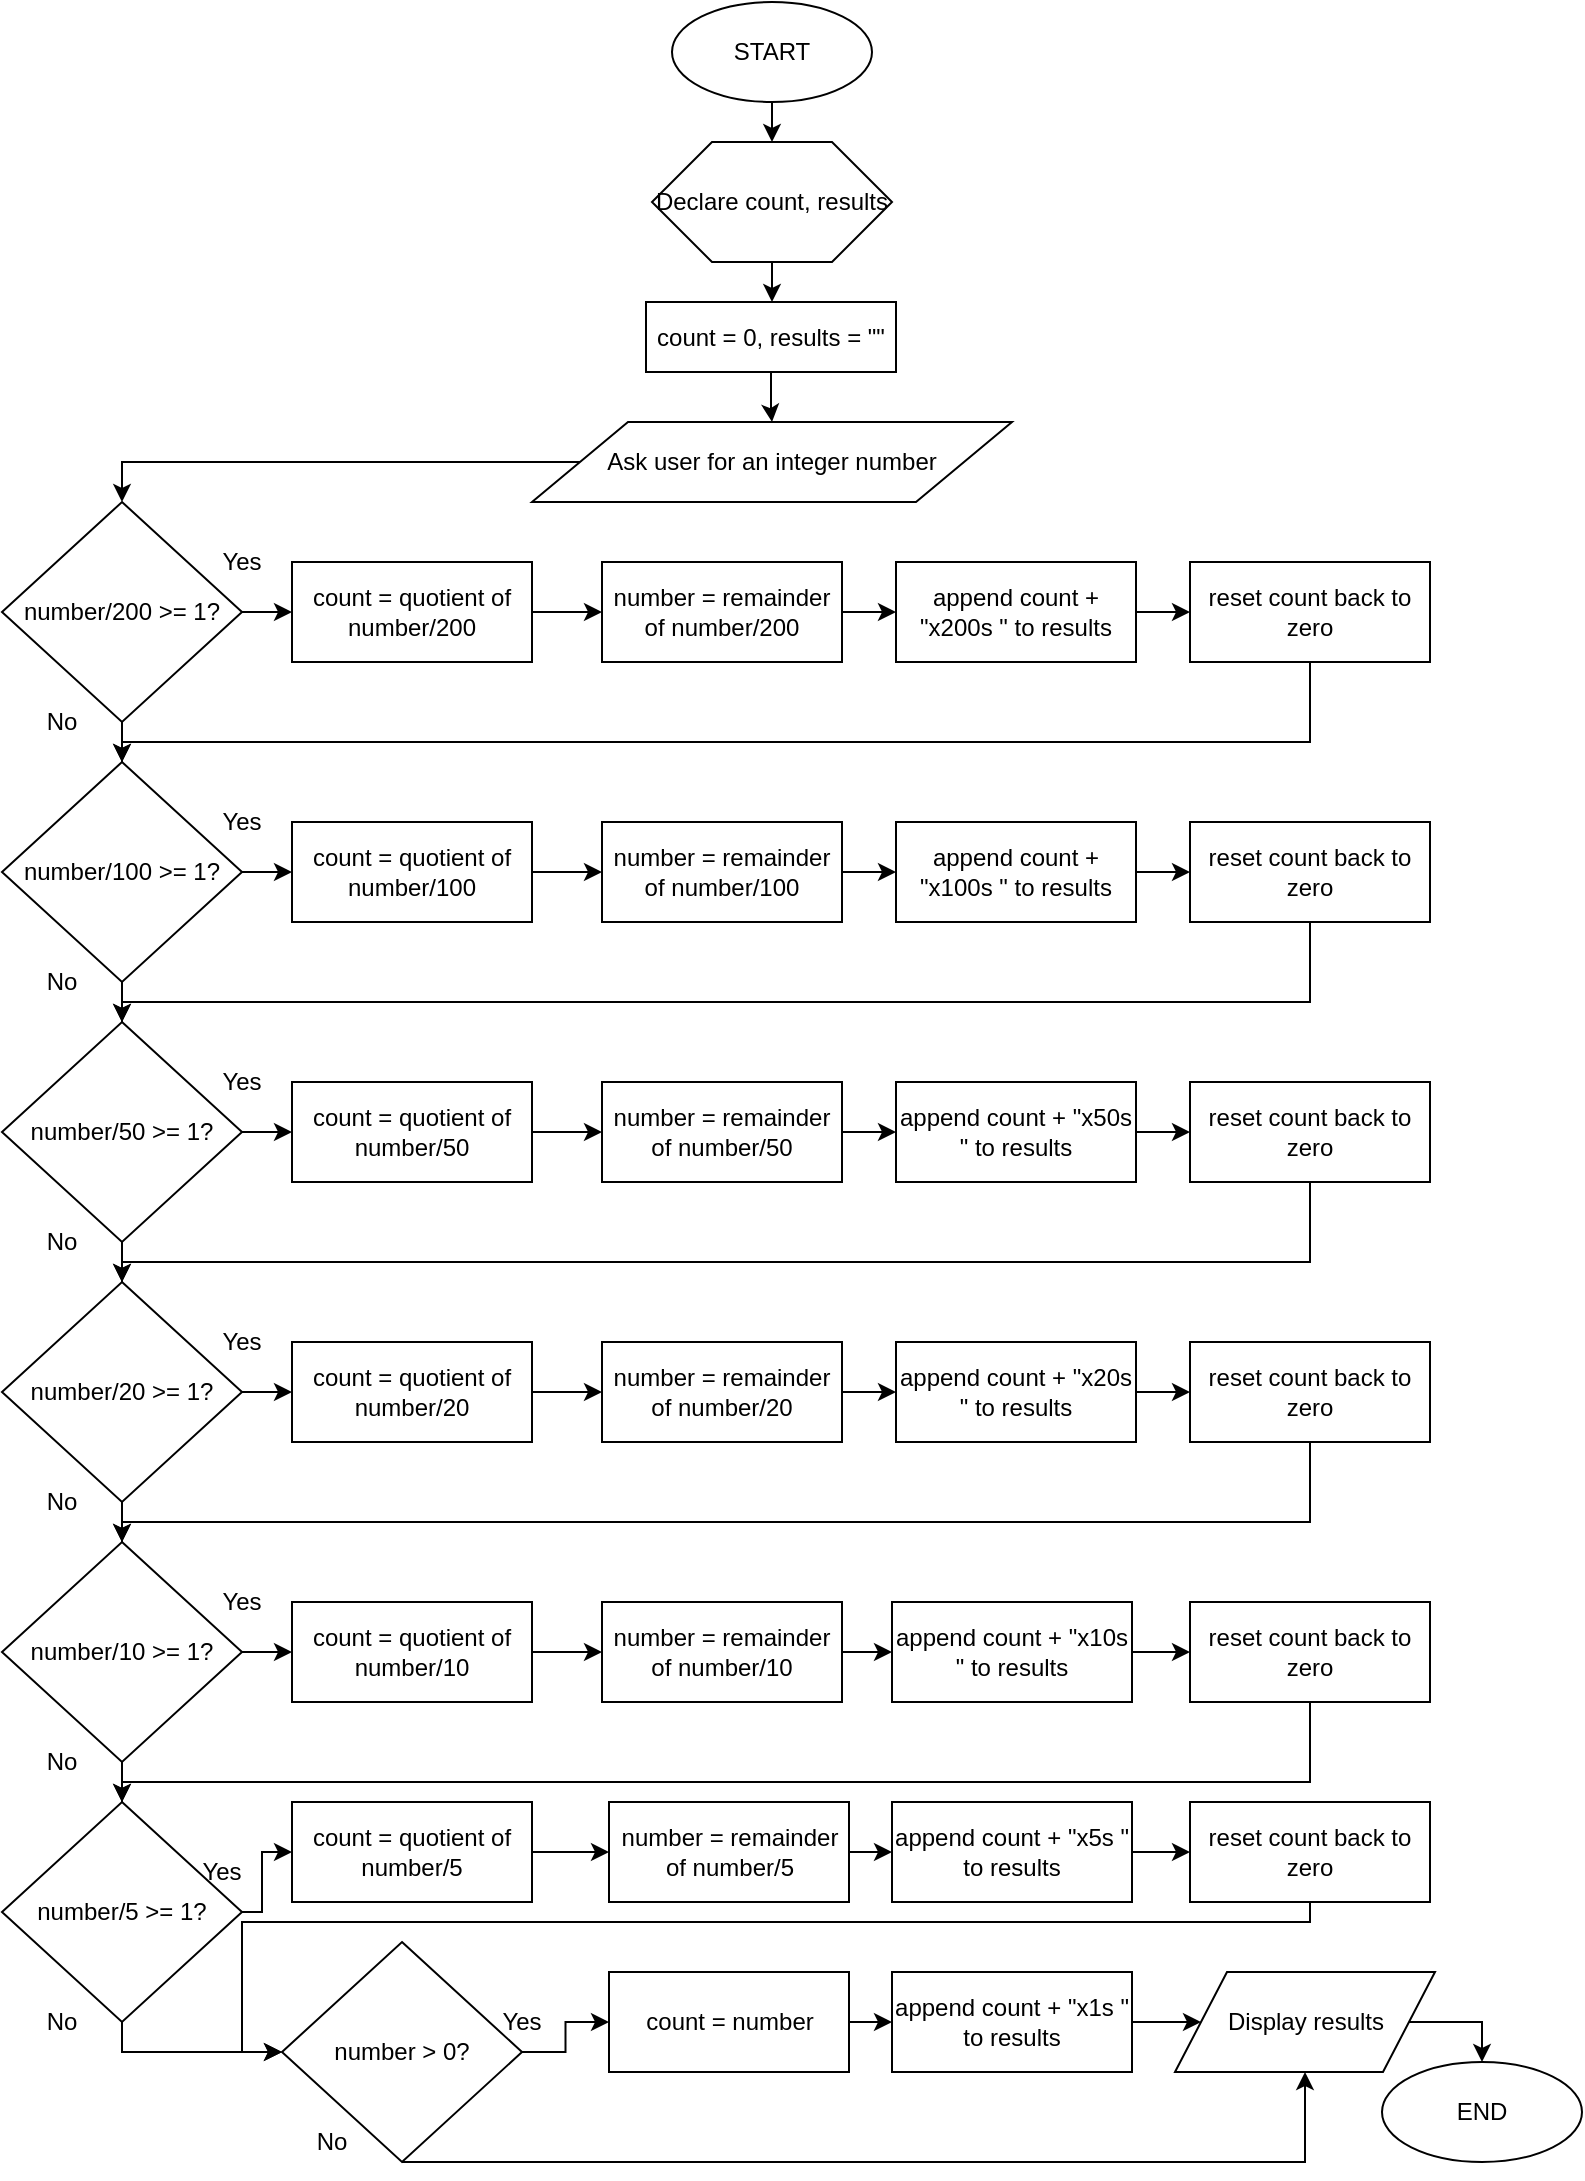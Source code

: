<mxfile version="12.3.9" type="github" pages="1">
  <diagram id="nLrV005SfC70-Y0LDAL0" name="Page-1">
    <mxGraphModel dx="868" dy="479" grid="1" gridSize="10" guides="1" tooltips="1" connect="1" arrows="1" fold="1" page="1" pageScale="1" pageWidth="850" pageHeight="1100" math="0" shadow="0">
      <root>
        <mxCell id="0"/>
        <mxCell id="1" parent="0"/>
        <mxCell id="q7iPShzVkiedBtI2jCNj-25" style="edgeStyle=orthogonalEdgeStyle;rounded=0;orthogonalLoop=1;jettySize=auto;html=1;exitX=0.5;exitY=1;exitDx=0;exitDy=0;entryX=0.5;entryY=0;entryDx=0;entryDy=0;" parent="1" source="q7iPShzVkiedBtI2jCNj-1" target="q7iPShzVkiedBtI2jCNj-3" edge="1">
          <mxGeometry relative="1" as="geometry"/>
        </mxCell>
        <mxCell id="q7iPShzVkiedBtI2jCNj-1" value="START" style="ellipse;whiteSpace=wrap;html=1;" parent="1" vertex="1">
          <mxGeometry x="375" y="10" width="100" height="50" as="geometry"/>
        </mxCell>
        <mxCell id="q7iPShzVkiedBtI2jCNj-2" value="END" style="ellipse;whiteSpace=wrap;html=1;" parent="1" vertex="1">
          <mxGeometry x="730" y="1040" width="100" height="50" as="geometry"/>
        </mxCell>
        <mxCell id="q7iPShzVkiedBtI2jCNj-26" style="edgeStyle=orthogonalEdgeStyle;rounded=0;orthogonalLoop=1;jettySize=auto;html=1;entryX=0.5;entryY=0;entryDx=0;entryDy=0;" parent="1" source="q7iPShzVkiedBtI2jCNj-3" target="q7iPShzVkiedBtI2jCNj-5" edge="1">
          <mxGeometry relative="1" as="geometry"/>
        </mxCell>
        <mxCell id="q7iPShzVkiedBtI2jCNj-3" value="Declare count, results" style="shape=hexagon;perimeter=hexagonPerimeter2;whiteSpace=wrap;html=1;" parent="1" vertex="1">
          <mxGeometry x="365" y="80" width="120" height="60" as="geometry"/>
        </mxCell>
        <mxCell id="q7iPShzVkiedBtI2jCNj-24" style="edgeStyle=orthogonalEdgeStyle;rounded=0;orthogonalLoop=1;jettySize=auto;html=1;entryX=0.5;entryY=0;entryDx=0;entryDy=0;" parent="1" source="q7iPShzVkiedBtI2jCNj-4" target="q7iPShzVkiedBtI2jCNj-6" edge="1">
          <mxGeometry relative="1" as="geometry"/>
        </mxCell>
        <mxCell id="q7iPShzVkiedBtI2jCNj-4" value="Ask user for an integer number" style="shape=parallelogram;perimeter=parallelogramPerimeter;whiteSpace=wrap;html=1;" parent="1" vertex="1">
          <mxGeometry x="305" y="220" width="240" height="40" as="geometry"/>
        </mxCell>
        <mxCell id="q7iPShzVkiedBtI2jCNj-31" style="edgeStyle=orthogonalEdgeStyle;rounded=0;orthogonalLoop=1;jettySize=auto;html=1;entryX=0.5;entryY=0;entryDx=0;entryDy=0;" parent="1" source="q7iPShzVkiedBtI2jCNj-5" target="q7iPShzVkiedBtI2jCNj-4" edge="1">
          <mxGeometry relative="1" as="geometry"/>
        </mxCell>
        <mxCell id="q7iPShzVkiedBtI2jCNj-5" value="count = 0, results = &quot;&quot;" style="rounded=0;whiteSpace=wrap;html=1;" parent="1" vertex="1">
          <mxGeometry x="362" y="160" width="125" height="35" as="geometry"/>
        </mxCell>
        <mxCell id="q7iPShzVkiedBtI2jCNj-15" style="edgeStyle=orthogonalEdgeStyle;rounded=0;orthogonalLoop=1;jettySize=auto;html=1;entryX=0;entryY=0.5;entryDx=0;entryDy=0;" parent="1" source="q7iPShzVkiedBtI2jCNj-6" target="q7iPShzVkiedBtI2jCNj-12" edge="1">
          <mxGeometry relative="1" as="geometry"/>
        </mxCell>
        <mxCell id="q7iPShzVkiedBtI2jCNj-19" style="edgeStyle=orthogonalEdgeStyle;rounded=0;orthogonalLoop=1;jettySize=auto;html=1;entryX=0.5;entryY=0;entryDx=0;entryDy=0;" parent="1" source="q7iPShzVkiedBtI2jCNj-6" target="q7iPShzVkiedBtI2jCNj-7" edge="1">
          <mxGeometry relative="1" as="geometry"/>
        </mxCell>
        <mxCell id="q7iPShzVkiedBtI2jCNj-6" value="number/200 &amp;gt;= 1?" style="rhombus;whiteSpace=wrap;html=1;" parent="1" vertex="1">
          <mxGeometry x="40" y="260" width="120" height="110" as="geometry"/>
        </mxCell>
        <mxCell id="hdde1lct7cE2Mw9mdJ7z-5" style="edgeStyle=orthogonalEdgeStyle;rounded=0;orthogonalLoop=1;jettySize=auto;html=1;entryX=0;entryY=0.5;entryDx=0;entryDy=0;" edge="1" parent="1" source="q7iPShzVkiedBtI2jCNj-7" target="hdde1lct7cE2Mw9mdJ7z-1">
          <mxGeometry relative="1" as="geometry"/>
        </mxCell>
        <mxCell id="hdde1lct7cE2Mw9mdJ7z-9" style="edgeStyle=orthogonalEdgeStyle;rounded=0;orthogonalLoop=1;jettySize=auto;html=1;entryX=0.5;entryY=0;entryDx=0;entryDy=0;" edge="1" parent="1" source="q7iPShzVkiedBtI2jCNj-7" target="q7iPShzVkiedBtI2jCNj-8">
          <mxGeometry relative="1" as="geometry"/>
        </mxCell>
        <mxCell id="q7iPShzVkiedBtI2jCNj-7" value="number/100 &amp;gt;= 1?" style="rhombus;whiteSpace=wrap;html=1;" parent="1" vertex="1">
          <mxGeometry x="40" y="390" width="120" height="110" as="geometry"/>
        </mxCell>
        <mxCell id="hdde1lct7cE2Mw9mdJ7z-56" style="edgeStyle=orthogonalEdgeStyle;rounded=0;orthogonalLoop=1;jettySize=auto;html=1;entryX=0.5;entryY=0;entryDx=0;entryDy=0;" edge="1" parent="1" source="q7iPShzVkiedBtI2jCNj-8" target="q7iPShzVkiedBtI2jCNj-9">
          <mxGeometry relative="1" as="geometry"/>
        </mxCell>
        <mxCell id="hdde1lct7cE2Mw9mdJ7z-62" style="edgeStyle=orthogonalEdgeStyle;rounded=0;orthogonalLoop=1;jettySize=auto;html=1;entryX=0;entryY=0.5;entryDx=0;entryDy=0;" edge="1" parent="1" source="q7iPShzVkiedBtI2jCNj-8" target="hdde1lct7cE2Mw9mdJ7z-11">
          <mxGeometry relative="1" as="geometry"/>
        </mxCell>
        <mxCell id="q7iPShzVkiedBtI2jCNj-8" value="number/50 &amp;gt;= 1?" style="rhombus;whiteSpace=wrap;html=1;" parent="1" vertex="1">
          <mxGeometry x="40" y="520" width="120" height="110" as="geometry"/>
        </mxCell>
        <mxCell id="hdde1lct7cE2Mw9mdJ7z-45" style="edgeStyle=orthogonalEdgeStyle;rounded=0;orthogonalLoop=1;jettySize=auto;html=1;entryX=0.5;entryY=0;entryDx=0;entryDy=0;" edge="1" parent="1" source="q7iPShzVkiedBtI2jCNj-9" target="q7iPShzVkiedBtI2jCNj-10">
          <mxGeometry relative="1" as="geometry"/>
        </mxCell>
        <mxCell id="hdde1lct7cE2Mw9mdJ7z-46" style="edgeStyle=orthogonalEdgeStyle;rounded=0;orthogonalLoop=1;jettySize=auto;html=1;entryX=0;entryY=0.5;entryDx=0;entryDy=0;" edge="1" parent="1" source="q7iPShzVkiedBtI2jCNj-9" target="hdde1lct7cE2Mw9mdJ7z-15">
          <mxGeometry relative="1" as="geometry"/>
        </mxCell>
        <mxCell id="q7iPShzVkiedBtI2jCNj-9" value="number/20 &amp;gt;= 1?" style="rhombus;whiteSpace=wrap;html=1;" parent="1" vertex="1">
          <mxGeometry x="40" y="650" width="120" height="110" as="geometry"/>
        </mxCell>
        <mxCell id="hdde1lct7cE2Mw9mdJ7z-38" style="edgeStyle=orthogonalEdgeStyle;rounded=0;orthogonalLoop=1;jettySize=auto;html=1;entryX=0;entryY=0.5;entryDx=0;entryDy=0;" edge="1" parent="1" source="q7iPShzVkiedBtI2jCNj-10" target="hdde1lct7cE2Mw9mdJ7z-19">
          <mxGeometry relative="1" as="geometry"/>
        </mxCell>
        <mxCell id="hdde1lct7cE2Mw9mdJ7z-70" style="edgeStyle=orthogonalEdgeStyle;rounded=0;orthogonalLoop=1;jettySize=auto;html=1;entryX=0.5;entryY=0;entryDx=0;entryDy=0;" edge="1" parent="1" source="q7iPShzVkiedBtI2jCNj-10" target="q7iPShzVkiedBtI2jCNj-11">
          <mxGeometry relative="1" as="geometry"/>
        </mxCell>
        <mxCell id="q7iPShzVkiedBtI2jCNj-10" value="number/10 &amp;gt;= 1?" style="rhombus;whiteSpace=wrap;html=1;" parent="1" vertex="1">
          <mxGeometry x="40" y="780" width="120" height="110" as="geometry"/>
        </mxCell>
        <mxCell id="hdde1lct7cE2Mw9mdJ7z-32" style="edgeStyle=orthogonalEdgeStyle;rounded=0;orthogonalLoop=1;jettySize=auto;html=1;entryX=0;entryY=0.5;entryDx=0;entryDy=0;" edge="1" parent="1" source="q7iPShzVkiedBtI2jCNj-11" target="hdde1lct7cE2Mw9mdJ7z-23">
          <mxGeometry relative="1" as="geometry">
            <Array as="points">
              <mxPoint x="170" y="965"/>
              <mxPoint x="170" y="935"/>
            </Array>
          </mxGeometry>
        </mxCell>
        <mxCell id="hdde1lct7cE2Mw9mdJ7z-68" style="edgeStyle=orthogonalEdgeStyle;rounded=0;orthogonalLoop=1;jettySize=auto;html=1;entryX=0;entryY=0.5;entryDx=0;entryDy=0;" edge="1" parent="1" source="q7iPShzVkiedBtI2jCNj-11" target="hdde1lct7cE2Mw9mdJ7z-52">
          <mxGeometry relative="1" as="geometry">
            <Array as="points">
              <mxPoint x="100" y="1035"/>
            </Array>
          </mxGeometry>
        </mxCell>
        <mxCell id="q7iPShzVkiedBtI2jCNj-11" value="number/5 &amp;gt;= 1?" style="rhombus;whiteSpace=wrap;html=1;" parent="1" vertex="1">
          <mxGeometry x="40" y="910" width="120" height="110" as="geometry"/>
        </mxCell>
        <mxCell id="q7iPShzVkiedBtI2jCNj-16" style="edgeStyle=orthogonalEdgeStyle;rounded=0;orthogonalLoop=1;jettySize=auto;html=1;entryX=0;entryY=0.5;entryDx=0;entryDy=0;" parent="1" source="q7iPShzVkiedBtI2jCNj-12" target="q7iPShzVkiedBtI2jCNj-13" edge="1">
          <mxGeometry relative="1" as="geometry"/>
        </mxCell>
        <mxCell id="q7iPShzVkiedBtI2jCNj-12" value="count = quotient of number/200" style="rounded=0;whiteSpace=wrap;html=1;" parent="1" vertex="1">
          <mxGeometry x="185" y="290" width="120" height="50" as="geometry"/>
        </mxCell>
        <mxCell id="q7iPShzVkiedBtI2jCNj-18" style="edgeStyle=orthogonalEdgeStyle;rounded=0;orthogonalLoop=1;jettySize=auto;html=1;entryX=0;entryY=0.5;entryDx=0;entryDy=0;" parent="1" source="q7iPShzVkiedBtI2jCNj-13" target="q7iPShzVkiedBtI2jCNj-14" edge="1">
          <mxGeometry relative="1" as="geometry"/>
        </mxCell>
        <mxCell id="q7iPShzVkiedBtI2jCNj-13" value="number = remainder of number/200" style="rounded=0;whiteSpace=wrap;html=1;" parent="1" vertex="1">
          <mxGeometry x="340" y="290" width="120" height="50" as="geometry"/>
        </mxCell>
        <mxCell id="q7iPShzVkiedBtI2jCNj-22" style="edgeStyle=orthogonalEdgeStyle;rounded=0;orthogonalLoop=1;jettySize=auto;html=1;entryX=0;entryY=0.5;entryDx=0;entryDy=0;" parent="1" source="q7iPShzVkiedBtI2jCNj-14" target="q7iPShzVkiedBtI2jCNj-21" edge="1">
          <mxGeometry relative="1" as="geometry"/>
        </mxCell>
        <mxCell id="q7iPShzVkiedBtI2jCNj-14" value="append count + &quot;x200s &quot; to results" style="rounded=0;whiteSpace=wrap;html=1;" parent="1" vertex="1">
          <mxGeometry x="487" y="290" width="120" height="50" as="geometry"/>
        </mxCell>
        <mxCell id="q7iPShzVkiedBtI2jCNj-23" style="edgeStyle=orthogonalEdgeStyle;rounded=0;orthogonalLoop=1;jettySize=auto;html=1;entryX=0.5;entryY=0;entryDx=0;entryDy=0;" parent="1" source="q7iPShzVkiedBtI2jCNj-21" target="q7iPShzVkiedBtI2jCNj-7" edge="1">
          <mxGeometry relative="1" as="geometry">
            <Array as="points">
              <mxPoint x="694" y="380"/>
              <mxPoint x="100" y="380"/>
            </Array>
          </mxGeometry>
        </mxCell>
        <mxCell id="q7iPShzVkiedBtI2jCNj-21" value="reset count back to zero" style="rounded=0;whiteSpace=wrap;html=1;" parent="1" vertex="1">
          <mxGeometry x="634" y="290" width="120" height="50" as="geometry"/>
        </mxCell>
        <mxCell id="hdde1lct7cE2Mw9mdJ7z-6" style="edgeStyle=orthogonalEdgeStyle;rounded=0;orthogonalLoop=1;jettySize=auto;html=1;entryX=0;entryY=0.5;entryDx=0;entryDy=0;" edge="1" parent="1" source="hdde1lct7cE2Mw9mdJ7z-1" target="hdde1lct7cE2Mw9mdJ7z-2">
          <mxGeometry relative="1" as="geometry"/>
        </mxCell>
        <mxCell id="hdde1lct7cE2Mw9mdJ7z-1" value="count = quotient of number/100" style="rounded=0;whiteSpace=wrap;html=1;" vertex="1" parent="1">
          <mxGeometry x="185" y="420" width="120" height="50" as="geometry"/>
        </mxCell>
        <mxCell id="hdde1lct7cE2Mw9mdJ7z-7" style="edgeStyle=orthogonalEdgeStyle;rounded=0;orthogonalLoop=1;jettySize=auto;html=1;entryX=0;entryY=0.5;entryDx=0;entryDy=0;" edge="1" parent="1" source="hdde1lct7cE2Mw9mdJ7z-2" target="hdde1lct7cE2Mw9mdJ7z-3">
          <mxGeometry relative="1" as="geometry"/>
        </mxCell>
        <mxCell id="hdde1lct7cE2Mw9mdJ7z-2" value="number = remainder of number/100" style="rounded=0;whiteSpace=wrap;html=1;" vertex="1" parent="1">
          <mxGeometry x="340" y="420" width="120" height="50" as="geometry"/>
        </mxCell>
        <mxCell id="hdde1lct7cE2Mw9mdJ7z-8" style="edgeStyle=orthogonalEdgeStyle;rounded=0;orthogonalLoop=1;jettySize=auto;html=1;entryX=0;entryY=0.5;entryDx=0;entryDy=0;" edge="1" parent="1" source="hdde1lct7cE2Mw9mdJ7z-3" target="hdde1lct7cE2Mw9mdJ7z-4">
          <mxGeometry relative="1" as="geometry"/>
        </mxCell>
        <mxCell id="hdde1lct7cE2Mw9mdJ7z-3" value="append count + &quot;x100s &quot; to results" style="rounded=0;whiteSpace=wrap;html=1;" vertex="1" parent="1">
          <mxGeometry x="487" y="420" width="120" height="50" as="geometry"/>
        </mxCell>
        <mxCell id="hdde1lct7cE2Mw9mdJ7z-10" style="edgeStyle=orthogonalEdgeStyle;rounded=0;orthogonalLoop=1;jettySize=auto;html=1;entryX=0.5;entryY=0;entryDx=0;entryDy=0;" edge="1" parent="1" source="hdde1lct7cE2Mw9mdJ7z-4" target="q7iPShzVkiedBtI2jCNj-8">
          <mxGeometry relative="1" as="geometry">
            <Array as="points">
              <mxPoint x="694" y="510"/>
              <mxPoint x="100" y="510"/>
            </Array>
          </mxGeometry>
        </mxCell>
        <mxCell id="hdde1lct7cE2Mw9mdJ7z-4" value="reset count back to zero" style="rounded=0;whiteSpace=wrap;html=1;" vertex="1" parent="1">
          <mxGeometry x="634" y="420" width="120" height="50" as="geometry"/>
        </mxCell>
        <mxCell id="hdde1lct7cE2Mw9mdJ7z-63" style="edgeStyle=orthogonalEdgeStyle;rounded=0;orthogonalLoop=1;jettySize=auto;html=1;entryX=0;entryY=0.5;entryDx=0;entryDy=0;" edge="1" parent="1" source="hdde1lct7cE2Mw9mdJ7z-11" target="hdde1lct7cE2Mw9mdJ7z-12">
          <mxGeometry relative="1" as="geometry"/>
        </mxCell>
        <mxCell id="hdde1lct7cE2Mw9mdJ7z-11" value="count = quotient of number/50" style="rounded=0;whiteSpace=wrap;html=1;" vertex="1" parent="1">
          <mxGeometry x="185" y="550" width="120" height="50" as="geometry"/>
        </mxCell>
        <mxCell id="hdde1lct7cE2Mw9mdJ7z-64" style="edgeStyle=orthogonalEdgeStyle;rounded=0;orthogonalLoop=1;jettySize=auto;html=1;entryX=0;entryY=0.5;entryDx=0;entryDy=0;" edge="1" parent="1" source="hdde1lct7cE2Mw9mdJ7z-12" target="hdde1lct7cE2Mw9mdJ7z-13">
          <mxGeometry relative="1" as="geometry"/>
        </mxCell>
        <mxCell id="hdde1lct7cE2Mw9mdJ7z-12" value="number = remainder of number/50" style="rounded=0;whiteSpace=wrap;html=1;" vertex="1" parent="1">
          <mxGeometry x="340" y="550" width="120" height="50" as="geometry"/>
        </mxCell>
        <mxCell id="hdde1lct7cE2Mw9mdJ7z-65" style="edgeStyle=orthogonalEdgeStyle;rounded=0;orthogonalLoop=1;jettySize=auto;html=1;entryX=0;entryY=0.5;entryDx=0;entryDy=0;" edge="1" parent="1" source="hdde1lct7cE2Mw9mdJ7z-13" target="hdde1lct7cE2Mw9mdJ7z-14">
          <mxGeometry relative="1" as="geometry"/>
        </mxCell>
        <mxCell id="hdde1lct7cE2Mw9mdJ7z-13" value="append count + &quot;x50s &quot; to results" style="rounded=0;whiteSpace=wrap;html=1;" vertex="1" parent="1">
          <mxGeometry x="487" y="550" width="120" height="50" as="geometry"/>
        </mxCell>
        <mxCell id="hdde1lct7cE2Mw9mdJ7z-57" style="edgeStyle=orthogonalEdgeStyle;rounded=0;orthogonalLoop=1;jettySize=auto;html=1;" edge="1" parent="1" source="hdde1lct7cE2Mw9mdJ7z-14" target="q7iPShzVkiedBtI2jCNj-9">
          <mxGeometry relative="1" as="geometry">
            <Array as="points">
              <mxPoint x="694" y="640"/>
              <mxPoint x="100" y="640"/>
            </Array>
          </mxGeometry>
        </mxCell>
        <mxCell id="hdde1lct7cE2Mw9mdJ7z-14" value="reset count back to zero" style="rounded=0;whiteSpace=wrap;html=1;" vertex="1" parent="1">
          <mxGeometry x="634" y="550" width="120" height="50" as="geometry"/>
        </mxCell>
        <mxCell id="hdde1lct7cE2Mw9mdJ7z-47" style="edgeStyle=orthogonalEdgeStyle;rounded=0;orthogonalLoop=1;jettySize=auto;html=1;entryX=0;entryY=0.5;entryDx=0;entryDy=0;" edge="1" parent="1" source="hdde1lct7cE2Mw9mdJ7z-15" target="hdde1lct7cE2Mw9mdJ7z-16">
          <mxGeometry relative="1" as="geometry"/>
        </mxCell>
        <mxCell id="hdde1lct7cE2Mw9mdJ7z-15" value="count = quotient of number/20" style="rounded=0;whiteSpace=wrap;html=1;" vertex="1" parent="1">
          <mxGeometry x="185" y="680" width="120" height="50" as="geometry"/>
        </mxCell>
        <mxCell id="hdde1lct7cE2Mw9mdJ7z-48" style="edgeStyle=orthogonalEdgeStyle;rounded=0;orthogonalLoop=1;jettySize=auto;html=1;entryX=0;entryY=0.5;entryDx=0;entryDy=0;" edge="1" parent="1" source="hdde1lct7cE2Mw9mdJ7z-16" target="hdde1lct7cE2Mw9mdJ7z-17">
          <mxGeometry relative="1" as="geometry"/>
        </mxCell>
        <mxCell id="hdde1lct7cE2Mw9mdJ7z-16" value="number = remainder of number/20" style="rounded=0;whiteSpace=wrap;html=1;" vertex="1" parent="1">
          <mxGeometry x="340" y="680" width="120" height="50" as="geometry"/>
        </mxCell>
        <mxCell id="hdde1lct7cE2Mw9mdJ7z-49" style="edgeStyle=orthogonalEdgeStyle;rounded=0;orthogonalLoop=1;jettySize=auto;html=1;entryX=0;entryY=0.5;entryDx=0;entryDy=0;" edge="1" parent="1" source="hdde1lct7cE2Mw9mdJ7z-17" target="hdde1lct7cE2Mw9mdJ7z-18">
          <mxGeometry relative="1" as="geometry"/>
        </mxCell>
        <mxCell id="hdde1lct7cE2Mw9mdJ7z-17" value="append count + &quot;x20s &quot; to results" style="rounded=0;whiteSpace=wrap;html=1;" vertex="1" parent="1">
          <mxGeometry x="487" y="680" width="120" height="50" as="geometry"/>
        </mxCell>
        <mxCell id="hdde1lct7cE2Mw9mdJ7z-50" style="edgeStyle=orthogonalEdgeStyle;rounded=0;orthogonalLoop=1;jettySize=auto;html=1;entryX=0.5;entryY=0;entryDx=0;entryDy=0;" edge="1" parent="1" source="hdde1lct7cE2Mw9mdJ7z-18" target="q7iPShzVkiedBtI2jCNj-10">
          <mxGeometry relative="1" as="geometry">
            <Array as="points">
              <mxPoint x="694" y="770"/>
              <mxPoint x="100" y="770"/>
            </Array>
          </mxGeometry>
        </mxCell>
        <mxCell id="hdde1lct7cE2Mw9mdJ7z-18" value="reset count back to zero" style="rounded=0;whiteSpace=wrap;html=1;" vertex="1" parent="1">
          <mxGeometry x="634" y="680" width="120" height="50" as="geometry"/>
        </mxCell>
        <mxCell id="hdde1lct7cE2Mw9mdJ7z-39" style="edgeStyle=orthogonalEdgeStyle;rounded=0;orthogonalLoop=1;jettySize=auto;html=1;entryX=0;entryY=0.5;entryDx=0;entryDy=0;" edge="1" parent="1" source="hdde1lct7cE2Mw9mdJ7z-19" target="hdde1lct7cE2Mw9mdJ7z-20">
          <mxGeometry relative="1" as="geometry"/>
        </mxCell>
        <mxCell id="hdde1lct7cE2Mw9mdJ7z-19" value="count = quotient of number/10" style="rounded=0;whiteSpace=wrap;html=1;" vertex="1" parent="1">
          <mxGeometry x="185" y="810" width="120" height="50" as="geometry"/>
        </mxCell>
        <mxCell id="hdde1lct7cE2Mw9mdJ7z-40" style="edgeStyle=orthogonalEdgeStyle;rounded=0;orthogonalLoop=1;jettySize=auto;html=1;entryX=0;entryY=0.5;entryDx=0;entryDy=0;" edge="1" parent="1" source="hdde1lct7cE2Mw9mdJ7z-20" target="hdde1lct7cE2Mw9mdJ7z-21">
          <mxGeometry relative="1" as="geometry"/>
        </mxCell>
        <mxCell id="hdde1lct7cE2Mw9mdJ7z-20" value="number = remainder of number/10" style="rounded=0;whiteSpace=wrap;html=1;" vertex="1" parent="1">
          <mxGeometry x="340" y="810" width="120" height="50" as="geometry"/>
        </mxCell>
        <mxCell id="hdde1lct7cE2Mw9mdJ7z-41" style="edgeStyle=orthogonalEdgeStyle;rounded=0;orthogonalLoop=1;jettySize=auto;html=1;entryX=0;entryY=0.5;entryDx=0;entryDy=0;" edge="1" parent="1" source="hdde1lct7cE2Mw9mdJ7z-21" target="hdde1lct7cE2Mw9mdJ7z-22">
          <mxGeometry relative="1" as="geometry"/>
        </mxCell>
        <mxCell id="hdde1lct7cE2Mw9mdJ7z-21" value="append count + &quot;x10s &quot; to results" style="rounded=0;whiteSpace=wrap;html=1;" vertex="1" parent="1">
          <mxGeometry x="485" y="810" width="120" height="50" as="geometry"/>
        </mxCell>
        <mxCell id="hdde1lct7cE2Mw9mdJ7z-42" style="edgeStyle=orthogonalEdgeStyle;rounded=0;orthogonalLoop=1;jettySize=auto;html=1;entryX=0.5;entryY=0;entryDx=0;entryDy=0;" edge="1" parent="1" source="hdde1lct7cE2Mw9mdJ7z-22" target="q7iPShzVkiedBtI2jCNj-11">
          <mxGeometry relative="1" as="geometry">
            <Array as="points">
              <mxPoint x="694" y="900"/>
              <mxPoint x="100" y="900"/>
            </Array>
          </mxGeometry>
        </mxCell>
        <mxCell id="hdde1lct7cE2Mw9mdJ7z-22" value="reset count back to zero" style="rounded=0;whiteSpace=wrap;html=1;" vertex="1" parent="1">
          <mxGeometry x="634" y="810" width="120" height="50" as="geometry"/>
        </mxCell>
        <mxCell id="hdde1lct7cE2Mw9mdJ7z-33" style="edgeStyle=orthogonalEdgeStyle;rounded=0;orthogonalLoop=1;jettySize=auto;html=1;entryX=0;entryY=0.5;entryDx=0;entryDy=0;" edge="1" parent="1" source="hdde1lct7cE2Mw9mdJ7z-23" target="hdde1lct7cE2Mw9mdJ7z-24">
          <mxGeometry relative="1" as="geometry"/>
        </mxCell>
        <mxCell id="hdde1lct7cE2Mw9mdJ7z-23" value="count = quotient of number/5" style="rounded=0;whiteSpace=wrap;html=1;" vertex="1" parent="1">
          <mxGeometry x="185" y="910" width="120" height="50" as="geometry"/>
        </mxCell>
        <mxCell id="hdde1lct7cE2Mw9mdJ7z-34" style="edgeStyle=orthogonalEdgeStyle;rounded=0;orthogonalLoop=1;jettySize=auto;html=1;entryX=0;entryY=0.5;entryDx=0;entryDy=0;" edge="1" parent="1" source="hdde1lct7cE2Mw9mdJ7z-24" target="hdde1lct7cE2Mw9mdJ7z-25">
          <mxGeometry relative="1" as="geometry"/>
        </mxCell>
        <mxCell id="hdde1lct7cE2Mw9mdJ7z-24" value="number = remainder of number/5" style="rounded=0;whiteSpace=wrap;html=1;" vertex="1" parent="1">
          <mxGeometry x="343.5" y="910" width="120" height="50" as="geometry"/>
        </mxCell>
        <mxCell id="hdde1lct7cE2Mw9mdJ7z-35" style="edgeStyle=orthogonalEdgeStyle;rounded=0;orthogonalLoop=1;jettySize=auto;html=1;" edge="1" parent="1" source="hdde1lct7cE2Mw9mdJ7z-25" target="hdde1lct7cE2Mw9mdJ7z-26">
          <mxGeometry relative="1" as="geometry"/>
        </mxCell>
        <mxCell id="hdde1lct7cE2Mw9mdJ7z-25" value="append count + &quot;x5s &quot; to results" style="rounded=0;whiteSpace=wrap;html=1;" vertex="1" parent="1">
          <mxGeometry x="485" y="910" width="120" height="50" as="geometry"/>
        </mxCell>
        <mxCell id="hdde1lct7cE2Mw9mdJ7z-69" style="edgeStyle=orthogonalEdgeStyle;rounded=0;orthogonalLoop=1;jettySize=auto;html=1;entryX=0;entryY=0.5;entryDx=0;entryDy=0;" edge="1" parent="1" source="hdde1lct7cE2Mw9mdJ7z-26" target="hdde1lct7cE2Mw9mdJ7z-52">
          <mxGeometry relative="1" as="geometry">
            <Array as="points">
              <mxPoint x="694" y="970"/>
              <mxPoint x="160" y="970"/>
              <mxPoint x="160" y="1035"/>
            </Array>
          </mxGeometry>
        </mxCell>
        <mxCell id="hdde1lct7cE2Mw9mdJ7z-26" value="reset count back to zero" style="rounded=0;whiteSpace=wrap;html=1;" vertex="1" parent="1">
          <mxGeometry x="634" y="910" width="120" height="50" as="geometry"/>
        </mxCell>
        <mxCell id="hdde1lct7cE2Mw9mdJ7z-43" style="edgeStyle=orthogonalEdgeStyle;rounded=0;orthogonalLoop=1;jettySize=auto;html=1;" edge="1" parent="1" source="hdde1lct7cE2Mw9mdJ7z-27" target="hdde1lct7cE2Mw9mdJ7z-28">
          <mxGeometry relative="1" as="geometry"/>
        </mxCell>
        <mxCell id="hdde1lct7cE2Mw9mdJ7z-27" value="count = number" style="rounded=0;whiteSpace=wrap;html=1;" vertex="1" parent="1">
          <mxGeometry x="343.5" y="995" width="120" height="50" as="geometry"/>
        </mxCell>
        <mxCell id="hdde1lct7cE2Mw9mdJ7z-44" style="edgeStyle=orthogonalEdgeStyle;rounded=0;orthogonalLoop=1;jettySize=auto;html=1;entryX=0;entryY=0.5;entryDx=0;entryDy=0;" edge="1" parent="1" source="hdde1lct7cE2Mw9mdJ7z-28" target="hdde1lct7cE2Mw9mdJ7z-29">
          <mxGeometry relative="1" as="geometry"/>
        </mxCell>
        <mxCell id="hdde1lct7cE2Mw9mdJ7z-28" value="append count + &quot;x1s &quot; to results" style="rounded=0;whiteSpace=wrap;html=1;" vertex="1" parent="1">
          <mxGeometry x="485" y="995" width="120" height="50" as="geometry"/>
        </mxCell>
        <mxCell id="hdde1lct7cE2Mw9mdJ7z-54" style="edgeStyle=orthogonalEdgeStyle;rounded=0;orthogonalLoop=1;jettySize=auto;html=1;entryX=0.5;entryY=0;entryDx=0;entryDy=0;" edge="1" parent="1" source="hdde1lct7cE2Mw9mdJ7z-29" target="q7iPShzVkiedBtI2jCNj-2">
          <mxGeometry relative="1" as="geometry">
            <Array as="points">
              <mxPoint x="780" y="1020"/>
            </Array>
          </mxGeometry>
        </mxCell>
        <mxCell id="hdde1lct7cE2Mw9mdJ7z-29" value="Display results" style="shape=parallelogram;perimeter=parallelogramPerimeter;whiteSpace=wrap;html=1;" vertex="1" parent="1">
          <mxGeometry x="626.5" y="995" width="130" height="50" as="geometry"/>
        </mxCell>
        <mxCell id="hdde1lct7cE2Mw9mdJ7z-58" style="edgeStyle=orthogonalEdgeStyle;rounded=0;orthogonalLoop=1;jettySize=auto;html=1;entryX=0;entryY=0.5;entryDx=0;entryDy=0;" edge="1" parent="1" source="hdde1lct7cE2Mw9mdJ7z-52" target="hdde1lct7cE2Mw9mdJ7z-27">
          <mxGeometry relative="1" as="geometry"/>
        </mxCell>
        <mxCell id="hdde1lct7cE2Mw9mdJ7z-59" style="edgeStyle=orthogonalEdgeStyle;rounded=0;orthogonalLoop=1;jettySize=auto;html=1;entryX=0.5;entryY=1;entryDx=0;entryDy=0;" edge="1" parent="1" source="hdde1lct7cE2Mw9mdJ7z-52" target="hdde1lct7cE2Mw9mdJ7z-29">
          <mxGeometry relative="1" as="geometry">
            <Array as="points">
              <mxPoint x="692" y="1090"/>
            </Array>
          </mxGeometry>
        </mxCell>
        <mxCell id="hdde1lct7cE2Mw9mdJ7z-52" value="number &amp;gt; 0?" style="rhombus;whiteSpace=wrap;html=1;" vertex="1" parent="1">
          <mxGeometry x="180" y="980" width="120" height="110" as="geometry"/>
        </mxCell>
        <mxCell id="hdde1lct7cE2Mw9mdJ7z-71" value="Yes" style="text;html=1;strokeColor=none;fillColor=none;align=center;verticalAlign=middle;whiteSpace=wrap;rounded=0;" vertex="1" parent="1">
          <mxGeometry x="140" y="280" width="40" height="20" as="geometry"/>
        </mxCell>
        <mxCell id="hdde1lct7cE2Mw9mdJ7z-74" value="No" style="text;html=1;strokeColor=none;fillColor=none;align=center;verticalAlign=middle;whiteSpace=wrap;rounded=0;" vertex="1" parent="1">
          <mxGeometry x="50" y="360" width="40" height="20" as="geometry"/>
        </mxCell>
        <mxCell id="hdde1lct7cE2Mw9mdJ7z-76" value="No" style="text;html=1;strokeColor=none;fillColor=none;align=center;verticalAlign=middle;whiteSpace=wrap;rounded=0;" vertex="1" parent="1">
          <mxGeometry x="50" y="490" width="40" height="20" as="geometry"/>
        </mxCell>
        <mxCell id="hdde1lct7cE2Mw9mdJ7z-77" value="No" style="text;html=1;strokeColor=none;fillColor=none;align=center;verticalAlign=middle;whiteSpace=wrap;rounded=0;" vertex="1" parent="1">
          <mxGeometry x="50" y="620" width="40" height="20" as="geometry"/>
        </mxCell>
        <mxCell id="hdde1lct7cE2Mw9mdJ7z-78" value="No" style="text;html=1;strokeColor=none;fillColor=none;align=center;verticalAlign=middle;whiteSpace=wrap;rounded=0;" vertex="1" parent="1">
          <mxGeometry x="50" y="750" width="40" height="20" as="geometry"/>
        </mxCell>
        <mxCell id="hdde1lct7cE2Mw9mdJ7z-79" value="No" style="text;html=1;strokeColor=none;fillColor=none;align=center;verticalAlign=middle;whiteSpace=wrap;rounded=0;" vertex="1" parent="1">
          <mxGeometry x="50" y="880" width="40" height="20" as="geometry"/>
        </mxCell>
        <mxCell id="hdde1lct7cE2Mw9mdJ7z-80" value="No" style="text;html=1;strokeColor=none;fillColor=none;align=center;verticalAlign=middle;whiteSpace=wrap;rounded=0;" vertex="1" parent="1">
          <mxGeometry x="50" y="1010" width="40" height="20" as="geometry"/>
        </mxCell>
        <mxCell id="hdde1lct7cE2Mw9mdJ7z-81" value="No" style="text;html=1;strokeColor=none;fillColor=none;align=center;verticalAlign=middle;whiteSpace=wrap;rounded=0;" vertex="1" parent="1">
          <mxGeometry x="185" y="1070" width="40" height="20" as="geometry"/>
        </mxCell>
        <mxCell id="hdde1lct7cE2Mw9mdJ7z-83" value="Yes" style="text;html=1;strokeColor=none;fillColor=none;align=center;verticalAlign=middle;whiteSpace=wrap;rounded=0;" vertex="1" parent="1">
          <mxGeometry x="140" y="410" width="40" height="20" as="geometry"/>
        </mxCell>
        <mxCell id="hdde1lct7cE2Mw9mdJ7z-84" value="Yes" style="text;html=1;strokeColor=none;fillColor=none;align=center;verticalAlign=middle;whiteSpace=wrap;rounded=0;" vertex="1" parent="1">
          <mxGeometry x="140" y="540" width="40" height="20" as="geometry"/>
        </mxCell>
        <mxCell id="hdde1lct7cE2Mw9mdJ7z-85" value="Yes" style="text;html=1;strokeColor=none;fillColor=none;align=center;verticalAlign=middle;whiteSpace=wrap;rounded=0;" vertex="1" parent="1">
          <mxGeometry x="140" y="670" width="40" height="20" as="geometry"/>
        </mxCell>
        <mxCell id="hdde1lct7cE2Mw9mdJ7z-86" value="Yes" style="text;html=1;strokeColor=none;fillColor=none;align=center;verticalAlign=middle;whiteSpace=wrap;rounded=0;" vertex="1" parent="1">
          <mxGeometry x="140" y="800" width="40" height="20" as="geometry"/>
        </mxCell>
        <mxCell id="hdde1lct7cE2Mw9mdJ7z-87" value="Yes" style="text;html=1;strokeColor=none;fillColor=none;align=center;verticalAlign=middle;whiteSpace=wrap;rounded=0;" vertex="1" parent="1">
          <mxGeometry x="130" y="935" width="40" height="20" as="geometry"/>
        </mxCell>
        <mxCell id="hdde1lct7cE2Mw9mdJ7z-88" value="Yes" style="text;html=1;strokeColor=none;fillColor=none;align=center;verticalAlign=middle;whiteSpace=wrap;rounded=0;" vertex="1" parent="1">
          <mxGeometry x="280" y="1010" width="40" height="20" as="geometry"/>
        </mxCell>
      </root>
    </mxGraphModel>
  </diagram>
</mxfile>
